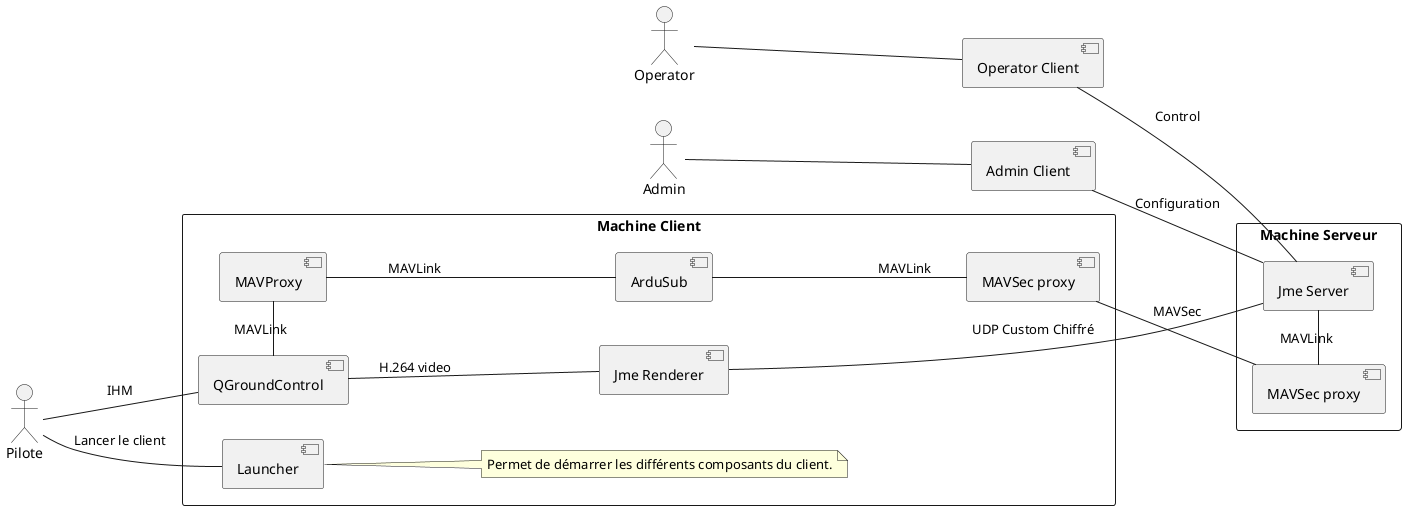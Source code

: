 @startuml

left to right direction

actor Pilote
actor Operator
actor Admin

rectangle "Machine Client" {
    component Launcher
    component QGroundControl
    component MAVProxy
    component ArduSub
    component "Jme Renderer" as JmeRenderer
    component "MAVSec proxy" as SecProxy1

    Pilote -- QGroundControl : IHM
    Pilote -- Launcher : Lancer le client
    note right of Launcher
        Permet de démarrer les différents composants du client.
    end note
    QGroundControl -left- MAVProxy : MAVLink
    MAVProxy -- ArduSub : MAVLink
    ArduSub -- SecProxy1 : MAVLink
    QGroundControl -down- JmeRenderer : H.264 video
}

component "Operator Client" as OperatorClient
component "Admin Client" as AdminClient

rectangle "Machine Serveur" {
    component "Jme Server" as JmeServer
    component "MAVSec proxy" as SecProxy2

    JmeRenderer -- JmeServer : UDP Custom Chiffré
    OperatorClient -- JmeServer : Control
    AdminClient -- JmeServer : Configuration
    SecProxy1 -- SecProxy2 : MAVSec
    SecProxy2 -left- JmeServer : MAVLink
}
Operator -- OperatorClient
Admin -- AdminClient

@enduml
